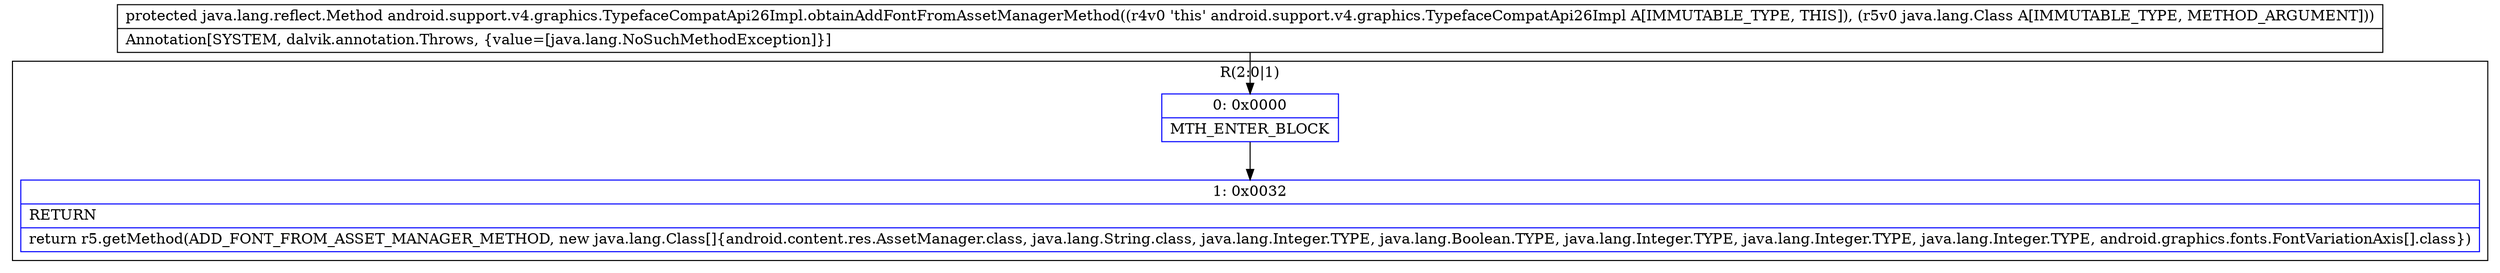 digraph "CFG forandroid.support.v4.graphics.TypefaceCompatApi26Impl.obtainAddFontFromAssetManagerMethod(Ljava\/lang\/Class;)Ljava\/lang\/reflect\/Method;" {
subgraph cluster_Region_407872769 {
label = "R(2:0|1)";
node [shape=record,color=blue];
Node_0 [shape=record,label="{0\:\ 0x0000|MTH_ENTER_BLOCK\l}"];
Node_1 [shape=record,label="{1\:\ 0x0032|RETURN\l|return r5.getMethod(ADD_FONT_FROM_ASSET_MANAGER_METHOD, new java.lang.Class[]\{android.content.res.AssetManager.class, java.lang.String.class, java.lang.Integer.TYPE, java.lang.Boolean.TYPE, java.lang.Integer.TYPE, java.lang.Integer.TYPE, java.lang.Integer.TYPE, android.graphics.fonts.FontVariationAxis[].class\})\l}"];
}
MethodNode[shape=record,label="{protected java.lang.reflect.Method android.support.v4.graphics.TypefaceCompatApi26Impl.obtainAddFontFromAssetManagerMethod((r4v0 'this' android.support.v4.graphics.TypefaceCompatApi26Impl A[IMMUTABLE_TYPE, THIS]), (r5v0 java.lang.Class A[IMMUTABLE_TYPE, METHOD_ARGUMENT]))  | Annotation[SYSTEM, dalvik.annotation.Throws, \{value=[java.lang.NoSuchMethodException]\}]\l}"];
MethodNode -> Node_0;
Node_0 -> Node_1;
}

